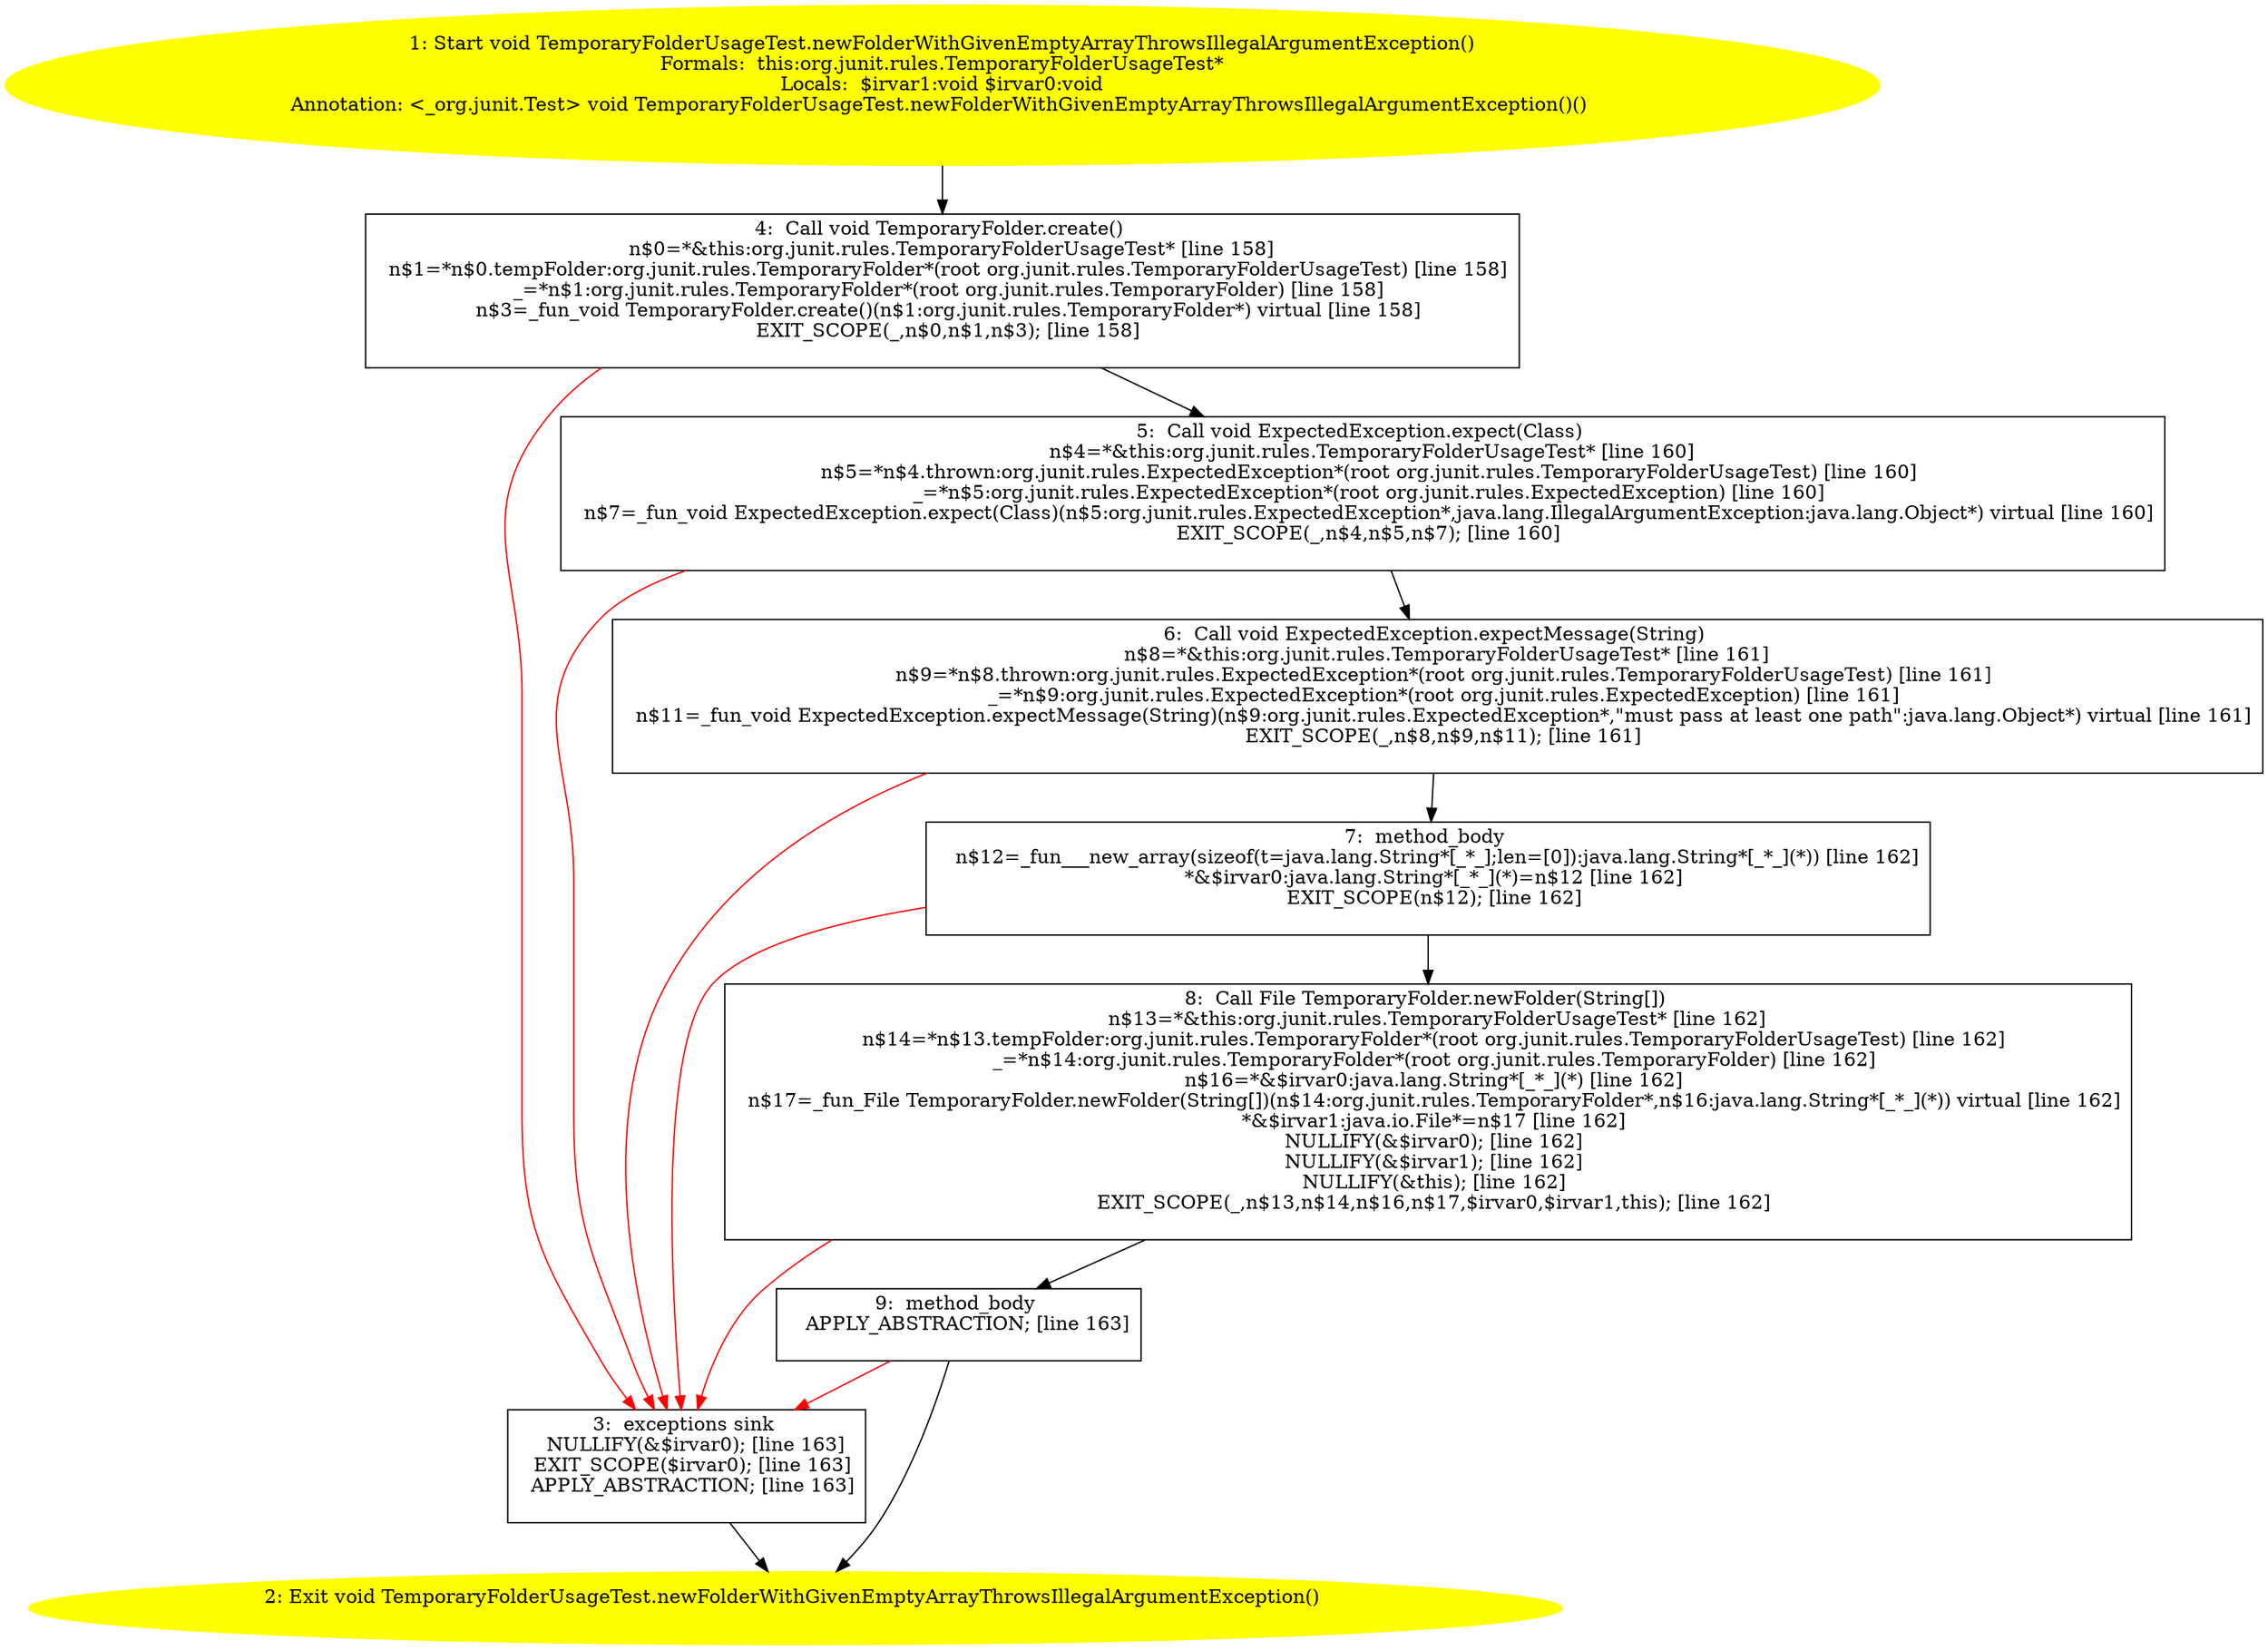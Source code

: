 /* @generated */
digraph cfg {
"org.junit.rules.TemporaryFolderUsageTest.newFolderWithGivenEmptyArrayThrowsIllegalArgumentException(.19bb757da33bffd68990cf11dea2db27_1" [label="1: Start void TemporaryFolderUsageTest.newFolderWithGivenEmptyArrayThrowsIllegalArgumentException()\nFormals:  this:org.junit.rules.TemporaryFolderUsageTest*\nLocals:  $irvar1:void $irvar0:void\nAnnotation: <_org.junit.Test> void TemporaryFolderUsageTest.newFolderWithGivenEmptyArrayThrowsIllegalArgumentException()() \n  " color=yellow style=filled]
	

	 "org.junit.rules.TemporaryFolderUsageTest.newFolderWithGivenEmptyArrayThrowsIllegalArgumentException(.19bb757da33bffd68990cf11dea2db27_1" -> "org.junit.rules.TemporaryFolderUsageTest.newFolderWithGivenEmptyArrayThrowsIllegalArgumentException(.19bb757da33bffd68990cf11dea2db27_4" ;
"org.junit.rules.TemporaryFolderUsageTest.newFolderWithGivenEmptyArrayThrowsIllegalArgumentException(.19bb757da33bffd68990cf11dea2db27_2" [label="2: Exit void TemporaryFolderUsageTest.newFolderWithGivenEmptyArrayThrowsIllegalArgumentException() \n  " color=yellow style=filled]
	

"org.junit.rules.TemporaryFolderUsageTest.newFolderWithGivenEmptyArrayThrowsIllegalArgumentException(.19bb757da33bffd68990cf11dea2db27_3" [label="3:  exceptions sink \n   NULLIFY(&$irvar0); [line 163]\n  EXIT_SCOPE($irvar0); [line 163]\n  APPLY_ABSTRACTION; [line 163]\n " shape="box"]
	

	 "org.junit.rules.TemporaryFolderUsageTest.newFolderWithGivenEmptyArrayThrowsIllegalArgumentException(.19bb757da33bffd68990cf11dea2db27_3" -> "org.junit.rules.TemporaryFolderUsageTest.newFolderWithGivenEmptyArrayThrowsIllegalArgumentException(.19bb757da33bffd68990cf11dea2db27_2" ;
"org.junit.rules.TemporaryFolderUsageTest.newFolderWithGivenEmptyArrayThrowsIllegalArgumentException(.19bb757da33bffd68990cf11dea2db27_4" [label="4:  Call void TemporaryFolder.create() \n   n$0=*&this:org.junit.rules.TemporaryFolderUsageTest* [line 158]\n  n$1=*n$0.tempFolder:org.junit.rules.TemporaryFolder*(root org.junit.rules.TemporaryFolderUsageTest) [line 158]\n  _=*n$1:org.junit.rules.TemporaryFolder*(root org.junit.rules.TemporaryFolder) [line 158]\n  n$3=_fun_void TemporaryFolder.create()(n$1:org.junit.rules.TemporaryFolder*) virtual [line 158]\n  EXIT_SCOPE(_,n$0,n$1,n$3); [line 158]\n " shape="box"]
	

	 "org.junit.rules.TemporaryFolderUsageTest.newFolderWithGivenEmptyArrayThrowsIllegalArgumentException(.19bb757da33bffd68990cf11dea2db27_4" -> "org.junit.rules.TemporaryFolderUsageTest.newFolderWithGivenEmptyArrayThrowsIllegalArgumentException(.19bb757da33bffd68990cf11dea2db27_5" ;
	 "org.junit.rules.TemporaryFolderUsageTest.newFolderWithGivenEmptyArrayThrowsIllegalArgumentException(.19bb757da33bffd68990cf11dea2db27_4" -> "org.junit.rules.TemporaryFolderUsageTest.newFolderWithGivenEmptyArrayThrowsIllegalArgumentException(.19bb757da33bffd68990cf11dea2db27_3" [color="red" ];
"org.junit.rules.TemporaryFolderUsageTest.newFolderWithGivenEmptyArrayThrowsIllegalArgumentException(.19bb757da33bffd68990cf11dea2db27_5" [label="5:  Call void ExpectedException.expect(Class) \n   n$4=*&this:org.junit.rules.TemporaryFolderUsageTest* [line 160]\n  n$5=*n$4.thrown:org.junit.rules.ExpectedException*(root org.junit.rules.TemporaryFolderUsageTest) [line 160]\n  _=*n$5:org.junit.rules.ExpectedException*(root org.junit.rules.ExpectedException) [line 160]\n  n$7=_fun_void ExpectedException.expect(Class)(n$5:org.junit.rules.ExpectedException*,java.lang.IllegalArgumentException:java.lang.Object*) virtual [line 160]\n  EXIT_SCOPE(_,n$4,n$5,n$7); [line 160]\n " shape="box"]
	

	 "org.junit.rules.TemporaryFolderUsageTest.newFolderWithGivenEmptyArrayThrowsIllegalArgumentException(.19bb757da33bffd68990cf11dea2db27_5" -> "org.junit.rules.TemporaryFolderUsageTest.newFolderWithGivenEmptyArrayThrowsIllegalArgumentException(.19bb757da33bffd68990cf11dea2db27_6" ;
	 "org.junit.rules.TemporaryFolderUsageTest.newFolderWithGivenEmptyArrayThrowsIllegalArgumentException(.19bb757da33bffd68990cf11dea2db27_5" -> "org.junit.rules.TemporaryFolderUsageTest.newFolderWithGivenEmptyArrayThrowsIllegalArgumentException(.19bb757da33bffd68990cf11dea2db27_3" [color="red" ];
"org.junit.rules.TemporaryFolderUsageTest.newFolderWithGivenEmptyArrayThrowsIllegalArgumentException(.19bb757da33bffd68990cf11dea2db27_6" [label="6:  Call void ExpectedException.expectMessage(String) \n   n$8=*&this:org.junit.rules.TemporaryFolderUsageTest* [line 161]\n  n$9=*n$8.thrown:org.junit.rules.ExpectedException*(root org.junit.rules.TemporaryFolderUsageTest) [line 161]\n  _=*n$9:org.junit.rules.ExpectedException*(root org.junit.rules.ExpectedException) [line 161]\n  n$11=_fun_void ExpectedException.expectMessage(String)(n$9:org.junit.rules.ExpectedException*,\"must pass at least one path\":java.lang.Object*) virtual [line 161]\n  EXIT_SCOPE(_,n$8,n$9,n$11); [line 161]\n " shape="box"]
	

	 "org.junit.rules.TemporaryFolderUsageTest.newFolderWithGivenEmptyArrayThrowsIllegalArgumentException(.19bb757da33bffd68990cf11dea2db27_6" -> "org.junit.rules.TemporaryFolderUsageTest.newFolderWithGivenEmptyArrayThrowsIllegalArgumentException(.19bb757da33bffd68990cf11dea2db27_7" ;
	 "org.junit.rules.TemporaryFolderUsageTest.newFolderWithGivenEmptyArrayThrowsIllegalArgumentException(.19bb757da33bffd68990cf11dea2db27_6" -> "org.junit.rules.TemporaryFolderUsageTest.newFolderWithGivenEmptyArrayThrowsIllegalArgumentException(.19bb757da33bffd68990cf11dea2db27_3" [color="red" ];
"org.junit.rules.TemporaryFolderUsageTest.newFolderWithGivenEmptyArrayThrowsIllegalArgumentException(.19bb757da33bffd68990cf11dea2db27_7" [label="7:  method_body \n   n$12=_fun___new_array(sizeof(t=java.lang.String*[_*_];len=[0]):java.lang.String*[_*_](*)) [line 162]\n  *&$irvar0:java.lang.String*[_*_](*)=n$12 [line 162]\n  EXIT_SCOPE(n$12); [line 162]\n " shape="box"]
	

	 "org.junit.rules.TemporaryFolderUsageTest.newFolderWithGivenEmptyArrayThrowsIllegalArgumentException(.19bb757da33bffd68990cf11dea2db27_7" -> "org.junit.rules.TemporaryFolderUsageTest.newFolderWithGivenEmptyArrayThrowsIllegalArgumentException(.19bb757da33bffd68990cf11dea2db27_8" ;
	 "org.junit.rules.TemporaryFolderUsageTest.newFolderWithGivenEmptyArrayThrowsIllegalArgumentException(.19bb757da33bffd68990cf11dea2db27_7" -> "org.junit.rules.TemporaryFolderUsageTest.newFolderWithGivenEmptyArrayThrowsIllegalArgumentException(.19bb757da33bffd68990cf11dea2db27_3" [color="red" ];
"org.junit.rules.TemporaryFolderUsageTest.newFolderWithGivenEmptyArrayThrowsIllegalArgumentException(.19bb757da33bffd68990cf11dea2db27_8" [label="8:  Call File TemporaryFolder.newFolder(String[]) \n   n$13=*&this:org.junit.rules.TemporaryFolderUsageTest* [line 162]\n  n$14=*n$13.tempFolder:org.junit.rules.TemporaryFolder*(root org.junit.rules.TemporaryFolderUsageTest) [line 162]\n  _=*n$14:org.junit.rules.TemporaryFolder*(root org.junit.rules.TemporaryFolder) [line 162]\n  n$16=*&$irvar0:java.lang.String*[_*_](*) [line 162]\n  n$17=_fun_File TemporaryFolder.newFolder(String[])(n$14:org.junit.rules.TemporaryFolder*,n$16:java.lang.String*[_*_](*)) virtual [line 162]\n  *&$irvar1:java.io.File*=n$17 [line 162]\n  NULLIFY(&$irvar0); [line 162]\n  NULLIFY(&$irvar1); [line 162]\n  NULLIFY(&this); [line 162]\n  EXIT_SCOPE(_,n$13,n$14,n$16,n$17,$irvar0,$irvar1,this); [line 162]\n " shape="box"]
	

	 "org.junit.rules.TemporaryFolderUsageTest.newFolderWithGivenEmptyArrayThrowsIllegalArgumentException(.19bb757da33bffd68990cf11dea2db27_8" -> "org.junit.rules.TemporaryFolderUsageTest.newFolderWithGivenEmptyArrayThrowsIllegalArgumentException(.19bb757da33bffd68990cf11dea2db27_9" ;
	 "org.junit.rules.TemporaryFolderUsageTest.newFolderWithGivenEmptyArrayThrowsIllegalArgumentException(.19bb757da33bffd68990cf11dea2db27_8" -> "org.junit.rules.TemporaryFolderUsageTest.newFolderWithGivenEmptyArrayThrowsIllegalArgumentException(.19bb757da33bffd68990cf11dea2db27_3" [color="red" ];
"org.junit.rules.TemporaryFolderUsageTest.newFolderWithGivenEmptyArrayThrowsIllegalArgumentException(.19bb757da33bffd68990cf11dea2db27_9" [label="9:  method_body \n   APPLY_ABSTRACTION; [line 163]\n " shape="box"]
	

	 "org.junit.rules.TemporaryFolderUsageTest.newFolderWithGivenEmptyArrayThrowsIllegalArgumentException(.19bb757da33bffd68990cf11dea2db27_9" -> "org.junit.rules.TemporaryFolderUsageTest.newFolderWithGivenEmptyArrayThrowsIllegalArgumentException(.19bb757da33bffd68990cf11dea2db27_2" ;
	 "org.junit.rules.TemporaryFolderUsageTest.newFolderWithGivenEmptyArrayThrowsIllegalArgumentException(.19bb757da33bffd68990cf11dea2db27_9" -> "org.junit.rules.TemporaryFolderUsageTest.newFolderWithGivenEmptyArrayThrowsIllegalArgumentException(.19bb757da33bffd68990cf11dea2db27_3" [color="red" ];
}
